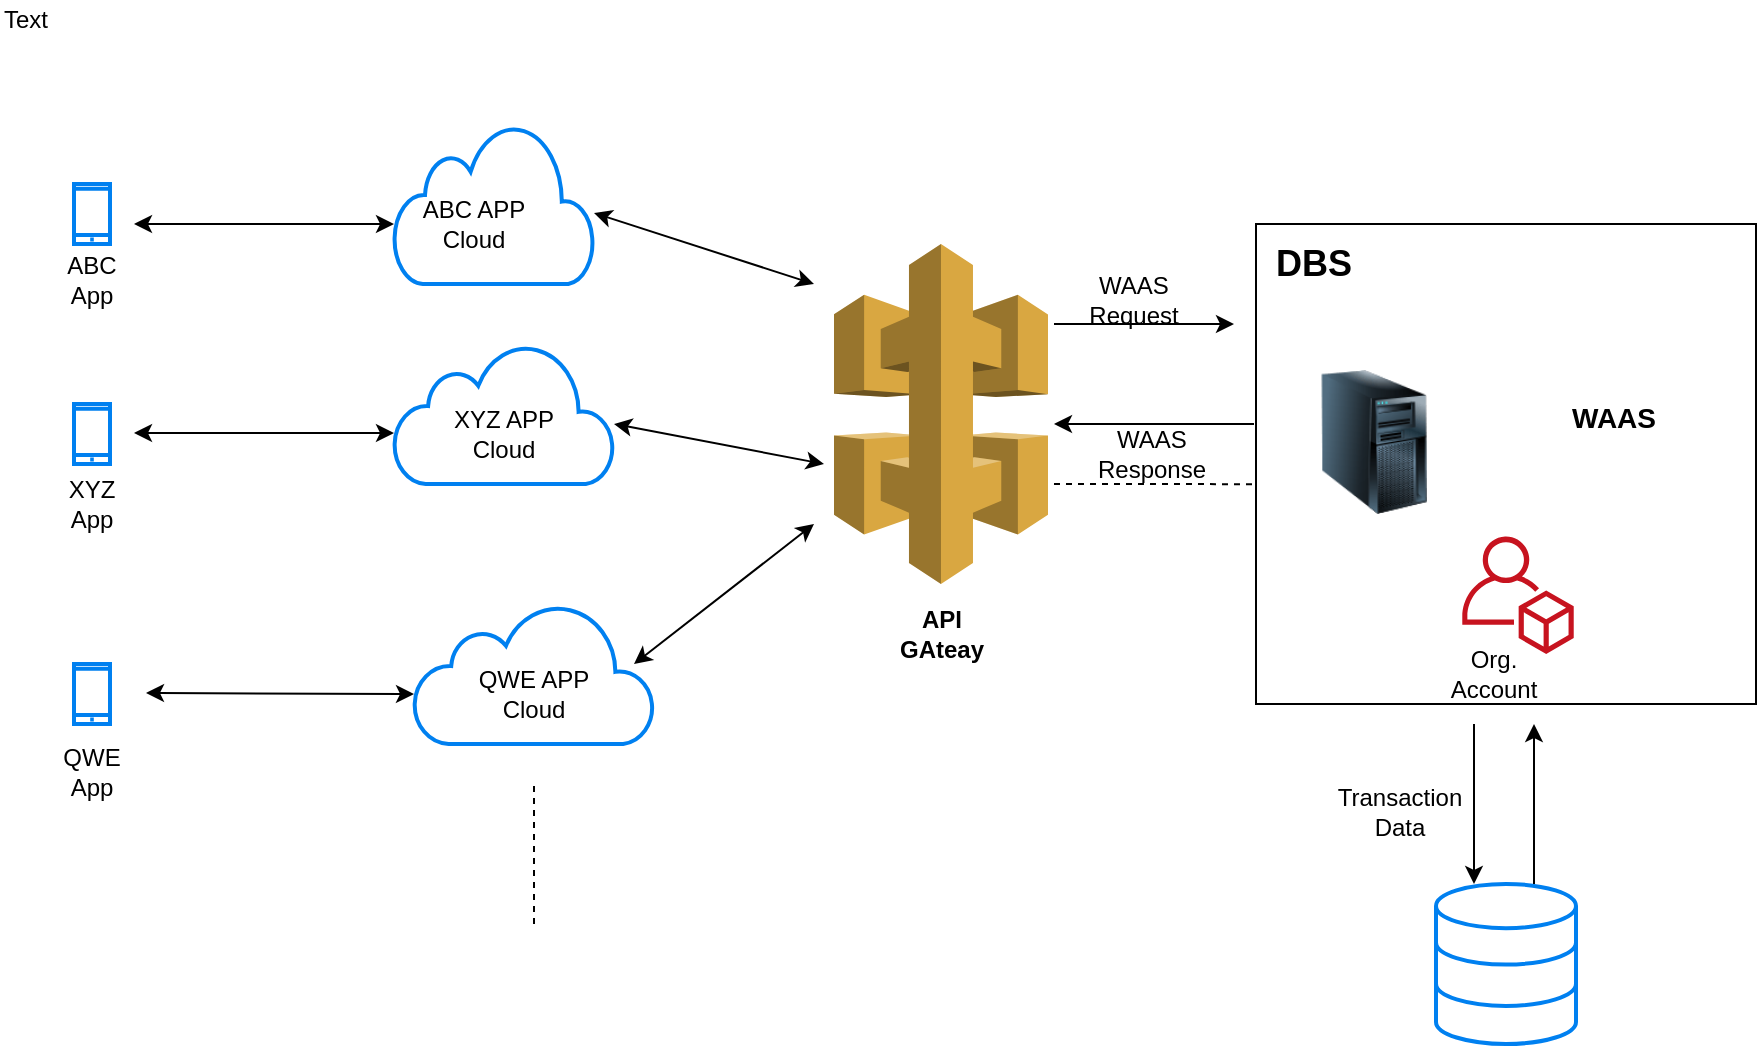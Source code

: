 <mxfile version="10.8.1" type="github"><diagram id="UKkEtC0NdNA2B6iNxhpG" name="Page-1"><mxGraphModel dx="754" dy="436" grid="1" gridSize="10" guides="1" tooltips="1" connect="1" arrows="1" fold="1" page="1" pageScale="1" pageWidth="850" pageHeight="1100" math="0" shadow="0"><root><mxCell id="0"/><mxCell id="1" parent="0"/><mxCell id="Lsp2tzigL5QOCZ_JodyF-1" value="Text" style="text;html=1;resizable=0;points=[];autosize=1;align=left;verticalAlign=top;spacingTop=-4;" parent="1" vertex="1"><mxGeometry x="343" y="238" width="40" height="20" as="geometry"/></mxCell><mxCell id="Lsp2tzigL5QOCZ_JodyF-2" value="" style="html=1;verticalLabelPosition=bottom;align=center;labelBackgroundColor=#ffffff;verticalAlign=top;strokeWidth=2;strokeColor=#0080F0;fillColor=#ffffff;shadow=0;dashed=0;shape=mxgraph.ios7.icons.smartphone;" parent="1" vertex="1"><mxGeometry x="380" y="330" width="18" height="30" as="geometry"/></mxCell><mxCell id="Lsp2tzigL5QOCZ_JodyF-3" value="" style="html=1;verticalLabelPosition=bottom;align=center;labelBackgroundColor=#ffffff;verticalAlign=top;strokeWidth=2;strokeColor=#0080F0;fillColor=#ffffff;shadow=0;dashed=0;shape=mxgraph.ios7.icons.smartphone;" parent="1" vertex="1"><mxGeometry x="380" y="440" width="18" height="30" as="geometry"/></mxCell><mxCell id="Lsp2tzigL5QOCZ_JodyF-4" value="" style="html=1;verticalLabelPosition=bottom;align=center;labelBackgroundColor=#ffffff;verticalAlign=top;strokeWidth=2;strokeColor=#0080F0;fillColor=#ffffff;shadow=0;dashed=0;shape=mxgraph.ios7.icons.smartphone;" parent="1" vertex="1"><mxGeometry x="380" y="570" width="18" height="30" as="geometry"/></mxCell><mxCell id="Lsp2tzigL5QOCZ_JodyF-5" value="" style="html=1;verticalLabelPosition=bottom;align=center;labelBackgroundColor=#ffffff;verticalAlign=top;strokeWidth=2;strokeColor=#0080F0;fillColor=#ffffff;shadow=0;dashed=0;shape=mxgraph.ios7.icons.cloud;" parent="1" vertex="1"><mxGeometry x="540" y="300" width="100" height="80" as="geometry"/></mxCell><mxCell id="Lsp2tzigL5QOCZ_JodyF-6" value="" style="html=1;verticalLabelPosition=bottom;align=center;labelBackgroundColor=#ffffff;verticalAlign=top;strokeWidth=2;strokeColor=#0080F0;fillColor=#ffffff;shadow=0;dashed=0;shape=mxgraph.ios7.icons.cloud;" parent="1" vertex="1"><mxGeometry x="540" y="410" width="110" height="70" as="geometry"/></mxCell><mxCell id="Lsp2tzigL5QOCZ_JodyF-7" value="" style="html=1;verticalLabelPosition=bottom;align=center;labelBackgroundColor=#ffffff;verticalAlign=top;strokeWidth=2;strokeColor=#0080F0;fillColor=#ffffff;shadow=0;dashed=0;shape=mxgraph.ios7.icons.cloud;" parent="1" vertex="1"><mxGeometry x="550" y="540" width="120" height="70" as="geometry"/></mxCell><mxCell id="Lsp2tzigL5QOCZ_JodyF-8" value="" style="endArrow=none;dashed=1;html=1;" parent="1" edge="1"><mxGeometry width="50" height="50" relative="1" as="geometry"><mxPoint x="610" y="700" as="sourcePoint"/><mxPoint x="610" y="630" as="targetPoint"/></mxGeometry></mxCell><mxCell id="Lsp2tzigL5QOCZ_JodyF-9" value="" style="outlineConnect=0;dashed=0;verticalLabelPosition=bottom;verticalAlign=top;align=center;html=1;shape=mxgraph.aws3.api_gateway;fillColor=#D9A741;gradientColor=none;" parent="1" vertex="1"><mxGeometry x="760" y="360" width="107" height="170" as="geometry"/></mxCell><mxCell id="Lsp2tzigL5QOCZ_JodyF-10" value="" style="rounded=0;whiteSpace=wrap;html=1;" parent="1" vertex="1"><mxGeometry x="971" y="350" width="250" height="240" as="geometry"/></mxCell><mxCell id="Lsp2tzigL5QOCZ_JodyF-11" value="&lt;b&gt;&lt;font style=&quot;font-size: 18px&quot;&gt;DBS&lt;/font&gt;&lt;/b&gt;" style="text;html=1;strokeColor=none;fillColor=none;align=center;verticalAlign=middle;whiteSpace=wrap;rounded=0;" parent="1" vertex="1"><mxGeometry x="980" y="360" width="40" height="20" as="geometry"/></mxCell><mxCell id="Lsp2tzigL5QOCZ_JodyF-12" value="" style="endArrow=classic;startArrow=classic;html=1;" parent="1" edge="1"><mxGeometry width="50" height="50" relative="1" as="geometry"><mxPoint x="410" y="350" as="sourcePoint"/><mxPoint x="540" y="350" as="targetPoint"/></mxGeometry></mxCell><mxCell id="Lsp2tzigL5QOCZ_JodyF-13" value="" style="endArrow=classic;startArrow=classic;html=1;" parent="1" edge="1"><mxGeometry width="50" height="50" relative="1" as="geometry"><mxPoint x="410" y="454.5" as="sourcePoint"/><mxPoint x="540" y="454.5" as="targetPoint"/></mxGeometry></mxCell><mxCell id="Lsp2tzigL5QOCZ_JodyF-14" value="" style="endArrow=classic;startArrow=classic;html=1;" parent="1" edge="1"><mxGeometry width="50" height="50" relative="1" as="geometry"><mxPoint x="416" y="584.5" as="sourcePoint"/><mxPoint x="550" y="585" as="targetPoint"/></mxGeometry></mxCell><mxCell id="Lsp2tzigL5QOCZ_JodyF-15" value="" style="endArrow=classic;startArrow=classic;html=1;" parent="1" edge="1"><mxGeometry width="50" height="50" relative="1" as="geometry"><mxPoint x="640" y="344.5" as="sourcePoint"/><mxPoint x="750" y="380" as="targetPoint"/></mxGeometry></mxCell><mxCell id="Lsp2tzigL5QOCZ_JodyF-16" value="" style="endArrow=classic;startArrow=classic;html=1;exitX=1;exitY=0.571;exitDx=0;exitDy=0;exitPerimeter=0;" parent="1" source="Lsp2tzigL5QOCZ_JodyF-6" edge="1"><mxGeometry width="50" height="50" relative="1" as="geometry"><mxPoint x="645" y="434.5" as="sourcePoint"/><mxPoint x="755" y="470" as="targetPoint"/></mxGeometry></mxCell><mxCell id="Lsp2tzigL5QOCZ_JodyF-17" value="" style="endArrow=classic;startArrow=classic;html=1;" parent="1" edge="1"><mxGeometry width="50" height="50" relative="1" as="geometry"><mxPoint x="660" y="570" as="sourcePoint"/><mxPoint x="750" y="500" as="targetPoint"/></mxGeometry></mxCell><mxCell id="Lsp2tzigL5QOCZ_JodyF-18" value="" style="endArrow=classic;html=1;" parent="1" edge="1"><mxGeometry width="50" height="50" relative="1" as="geometry"><mxPoint x="870" y="400" as="sourcePoint"/><mxPoint x="960" y="400" as="targetPoint"/></mxGeometry></mxCell><mxCell id="Lsp2tzigL5QOCZ_JodyF-19" value="" style="endArrow=classic;html=1;" parent="1" edge="1"><mxGeometry width="50" height="50" relative="1" as="geometry"><mxPoint x="970" y="450" as="sourcePoint"/><mxPoint x="870" y="450" as="targetPoint"/></mxGeometry></mxCell><mxCell id="Lsp2tzigL5QOCZ_JodyF-20" value="" style="endArrow=none;dashed=1;html=1;entryX=-0.004;entryY=0.542;entryDx=0;entryDy=0;entryPerimeter=0;" parent="1" target="Lsp2tzigL5QOCZ_JodyF-10" edge="1"><mxGeometry width="50" height="50" relative="1" as="geometry"><mxPoint x="870" y="480" as="sourcePoint"/><mxPoint x="960" y="480" as="targetPoint"/></mxGeometry></mxCell><mxCell id="Lsp2tzigL5QOCZ_JodyF-21" value="" style="outlineConnect=0;fontColor=#232F3E;gradientColor=none;fillColor=#C7131F;strokeColor=none;dashed=0;verticalLabelPosition=bottom;verticalAlign=top;align=center;html=1;fontSize=12;fontStyle=0;aspect=fixed;pointerEvents=1;shape=mxgraph.aws4.organizations_account;" parent="1" vertex="1"><mxGeometry x="1074" y="506" width="56" height="59" as="geometry"/></mxCell><mxCell id="Lsp2tzigL5QOCZ_JodyF-22" value="" style="shape=image;html=1;verticalAlign=top;verticalLabelPosition=bottom;labelBackgroundColor=#ffffff;imageAspect=0;aspect=fixed;image=https://cdn0.iconfinder.com/data/icons/finance-android-l-lollipop-icon-pack/24/wallet-128.png" parent="1" vertex="1"><mxGeometry x="1130" y="388" width="44" height="44" as="geometry"/></mxCell><mxCell id="Lsp2tzigL5QOCZ_JodyF-23" value="&lt;b&gt;&lt;font style=&quot;font-size: 14px&quot;&gt;WAAS&lt;/font&gt;&lt;/b&gt;" style="text;html=1;strokeColor=none;fillColor=none;align=center;verticalAlign=middle;whiteSpace=wrap;rounded=0;" parent="1" vertex="1"><mxGeometry x="1130" y="437" width="40" height="20" as="geometry"/></mxCell><mxCell id="Lsp2tzigL5QOCZ_JodyF-24" value="" style="image;html=1;labelBackgroundColor=#ffffff;image=img/lib/clip_art/computers/Server_Tower_128x128.png" parent="1" vertex="1"><mxGeometry x="990" y="423" width="80" height="72" as="geometry"/></mxCell><mxCell id="Lsp2tzigL5QOCZ_JodyF-25" value="" style="html=1;verticalLabelPosition=bottom;align=center;labelBackgroundColor=#ffffff;verticalAlign=top;strokeWidth=2;strokeColor=#0080F0;fillColor=#ffffff;shadow=0;dashed=0;shape=mxgraph.ios7.icons.data;" parent="1" vertex="1"><mxGeometry x="1061" y="680" width="70" height="80" as="geometry"/></mxCell><mxCell id="Lsp2tzigL5QOCZ_JodyF-26" value="" style="endArrow=classic;html=1;exitX=0.7;exitY=0;exitDx=0;exitDy=0;exitPerimeter=0;" parent="1" source="Lsp2tzigL5QOCZ_JodyF-25" edge="1"><mxGeometry width="50" height="50" relative="1" as="geometry"><mxPoint x="1050" y="650" as="sourcePoint"/><mxPoint x="1110" y="600" as="targetPoint"/></mxGeometry></mxCell><mxCell id="Lsp2tzigL5QOCZ_JodyF-27" value="" style="endArrow=classic;html=1;" parent="1" edge="1"><mxGeometry width="50" height="50" relative="1" as="geometry"><mxPoint x="1080" y="600" as="sourcePoint"/><mxPoint x="1080" y="680" as="targetPoint"/></mxGeometry></mxCell><mxCell id="nIXMBk0d2Hm9O1rqZ5Q1-1" value="Org. Account" style="text;html=1;strokeColor=none;fillColor=none;align=center;verticalAlign=middle;whiteSpace=wrap;rounded=0;" vertex="1" parent="1"><mxGeometry x="1070" y="565" width="40" height="20" as="geometry"/></mxCell><mxCell id="nIXMBk0d2Hm9O1rqZ5Q1-2" value="&lt;b&gt;API GAteay&lt;/b&gt;" style="text;html=1;strokeColor=none;fillColor=none;align=center;verticalAlign=middle;whiteSpace=wrap;rounded=0;" vertex="1" parent="1"><mxGeometry x="794" y="545" width="40" height="20" as="geometry"/></mxCell><mxCell id="nIXMBk0d2Hm9O1rqZ5Q1-3" value="Transaction Data" style="text;html=1;strokeColor=none;fillColor=none;align=center;verticalAlign=middle;whiteSpace=wrap;rounded=0;" vertex="1" parent="1"><mxGeometry x="1023" y="634" width="40" height="20" as="geometry"/></mxCell><mxCell id="nIXMBk0d2Hm9O1rqZ5Q1-4" value="WAAS Request" style="text;html=1;strokeColor=none;fillColor=none;align=center;verticalAlign=middle;whiteSpace=wrap;rounded=0;" vertex="1" parent="1"><mxGeometry x="890" y="378" width="40" height="20" as="geometry"/></mxCell><mxCell id="nIXMBk0d2Hm9O1rqZ5Q1-7" value="WAAS Response" style="text;html=1;strokeColor=none;fillColor=none;align=center;verticalAlign=middle;whiteSpace=wrap;rounded=0;" vertex="1" parent="1"><mxGeometry x="899" y="455" width="40" height="20" as="geometry"/></mxCell><mxCell id="nIXMBk0d2Hm9O1rqZ5Q1-8" value="ABC App" style="text;html=1;strokeColor=none;fillColor=none;align=center;verticalAlign=middle;whiteSpace=wrap;rounded=0;" vertex="1" parent="1"><mxGeometry x="369" y="368" width="40" height="20" as="geometry"/></mxCell><mxCell id="nIXMBk0d2Hm9O1rqZ5Q1-9" value="XYZ App" style="text;html=1;strokeColor=none;fillColor=none;align=center;verticalAlign=middle;whiteSpace=wrap;rounded=0;" vertex="1" parent="1"><mxGeometry x="369" y="480" width="40" height="20" as="geometry"/></mxCell><mxCell id="nIXMBk0d2Hm9O1rqZ5Q1-10" value="QWE App" style="text;html=1;strokeColor=none;fillColor=none;align=center;verticalAlign=middle;whiteSpace=wrap;rounded=0;" vertex="1" parent="1"><mxGeometry x="369" y="614" width="40" height="20" as="geometry"/></mxCell><mxCell id="nIXMBk0d2Hm9O1rqZ5Q1-11" value="ABC APP Cloud" style="text;html=1;strokeColor=none;fillColor=none;align=center;verticalAlign=middle;whiteSpace=wrap;rounded=0;" vertex="1" parent="1"><mxGeometry x="550" y="340" width="60" height="20" as="geometry"/></mxCell><mxCell id="nIXMBk0d2Hm9O1rqZ5Q1-12" value="XYZ APP Cloud" style="text;html=1;strokeColor=none;fillColor=none;align=center;verticalAlign=middle;whiteSpace=wrap;rounded=0;" vertex="1" parent="1"><mxGeometry x="565" y="445" width="60" height="20" as="geometry"/></mxCell><mxCell id="nIXMBk0d2Hm9O1rqZ5Q1-13" value="QWE APP Cloud" style="text;html=1;strokeColor=none;fillColor=none;align=center;verticalAlign=middle;whiteSpace=wrap;rounded=0;" vertex="1" parent="1"><mxGeometry x="580" y="575" width="60" height="20" as="geometry"/></mxCell></root></mxGraphModel></diagram></mxfile>
